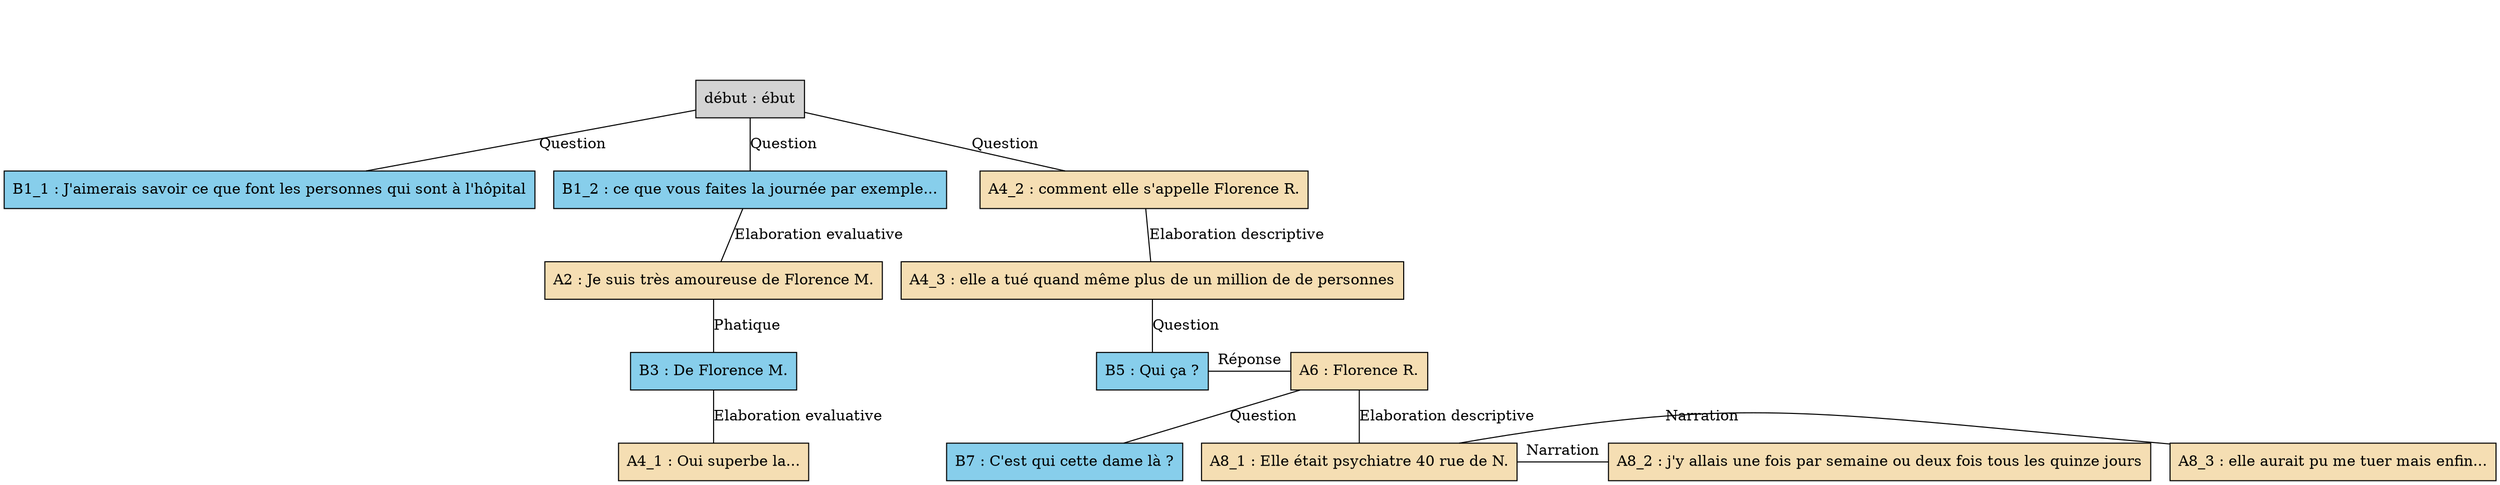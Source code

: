 digraph "Florence_-_E01" {
	node [shape=box style=filled]
	newrank=true
	zero [style=invis]
	"début" [label="début : ébut"]
	B1_1 [label="B1_1 : J'aimerais savoir ce que font les personnes qui sont à l'hôpital" fillcolor=skyblue]
	B1_2 [label="B1_2 : ce que vous faites la journée par exemple..." fillcolor=skyblue]
	A2 [label="A2 : Je suis très amoureuse de Florence M." fillcolor=wheat]
	B3 [label="B3 : De Florence M." fillcolor=skyblue]
	A4_1 [label="A4_1 : Oui superbe la..." fillcolor=wheat]
	A4_2 [label="A4_2 : comment elle s'appelle Florence R." fillcolor=wheat]
	A4_3 [label="A4_3 : elle a tué quand même plus de un million de de personnes" fillcolor=wheat]
	B5 [label="B5 : Qui ça ?" fillcolor=skyblue]
	A6 [label="A6 : Florence R." fillcolor=wheat]
	B7 [label="B7 : C'est qui cette dame là ?" fillcolor=skyblue]
	A8_1 [label="A8_1 : Elle était psychiatre 40 rue de N." fillcolor=wheat]
	A8_2 [label="A8_2 : j'y allais une fois par semaine ou deux fois tous les quinze jours" fillcolor=wheat]
	A8_3 [label="A8_3 : elle aurait pu me tuer mais enfin..." fillcolor=wheat]
	zero -> "début" [label="" style=invis]
	"début" -> B1_1 [label=Question dir=none weight=2]
	"début" -> B1_2 [label=Question dir=none weight=2]
	B1_2 -> A2 [label="Elaboration evaluative" dir=none weight=2]
	A2 -> B3 [label=Phatique dir=none weight=2]
	B3 -> A4_1 [label="Elaboration evaluative" dir=none weight=2]
	"début" -> A4_2 [label=Question dir=none weight=2]
	A4_2 -> A4_3 [label="Elaboration descriptive" dir=none weight=2]
	A4_3 -> B5 [label=Question dir=none weight=2]
	A4_3 -> A6 [style=invis weight=1]
	B5 -> A6 [label="Réponse" constraint=false dir=none]
	A6 -> B7 [label=Question dir=none weight=2]
	A6 -> A8_1 [label="Elaboration descriptive" dir=none weight=2]
	A6 -> A8_2 [style=invis weight=1]
	A8_1 -> A8_2 [label=Narration constraint=false dir=none]
	A6 -> A8_3 [style=invis weight=1]
	A8_1 -> A8_3 [label=Narration constraint=false dir=none]
}
